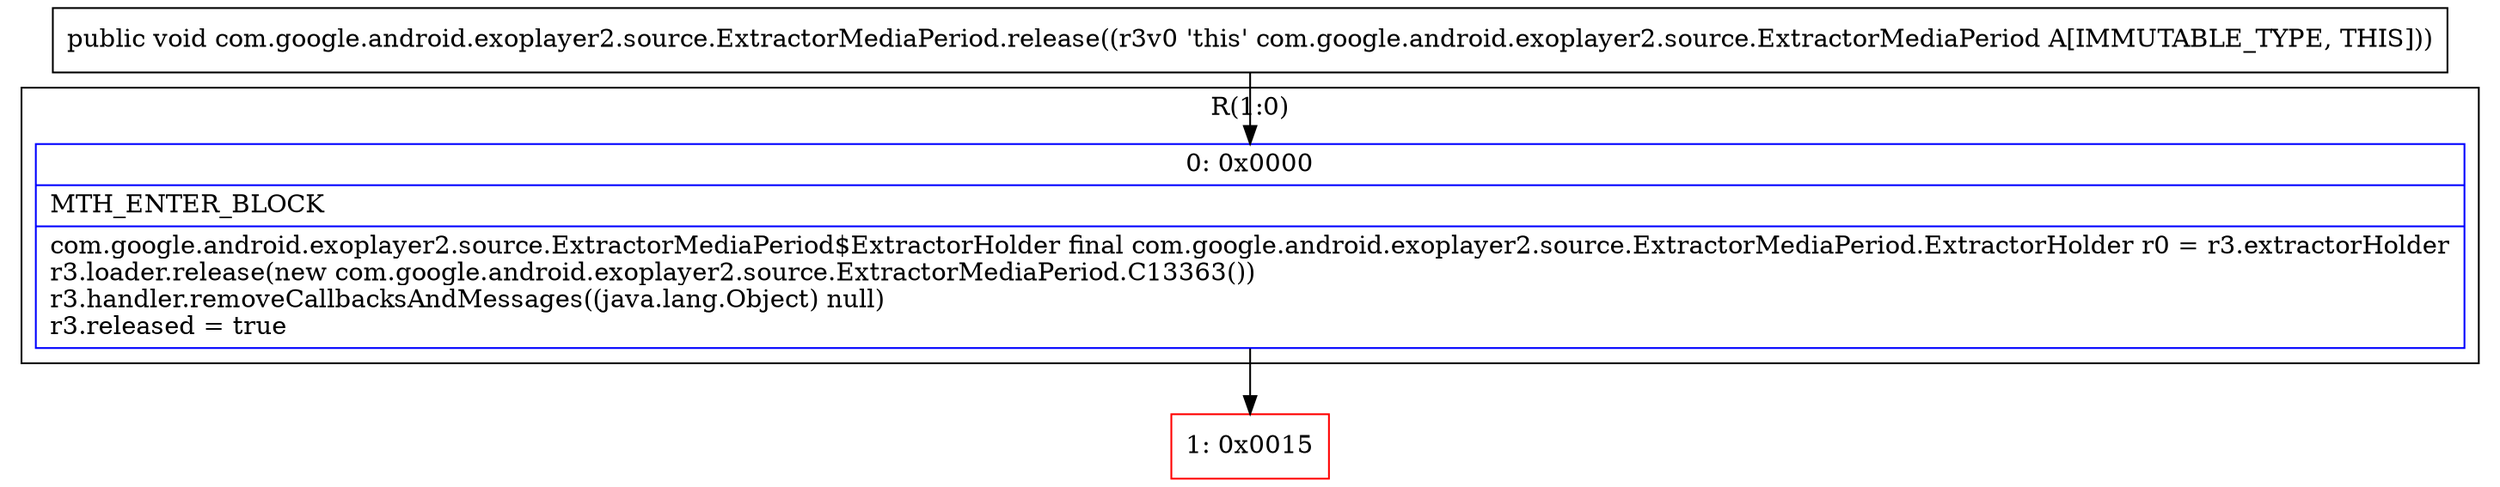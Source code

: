 digraph "CFG forcom.google.android.exoplayer2.source.ExtractorMediaPeriod.release()V" {
subgraph cluster_Region_2075229200 {
label = "R(1:0)";
node [shape=record,color=blue];
Node_0 [shape=record,label="{0\:\ 0x0000|MTH_ENTER_BLOCK\l|com.google.android.exoplayer2.source.ExtractorMediaPeriod$ExtractorHolder final com.google.android.exoplayer2.source.ExtractorMediaPeriod.ExtractorHolder r0 = r3.extractorHolder\lr3.loader.release(new com.google.android.exoplayer2.source.ExtractorMediaPeriod.C13363())\lr3.handler.removeCallbacksAndMessages((java.lang.Object) null)\lr3.released = true\l}"];
}
Node_1 [shape=record,color=red,label="{1\:\ 0x0015}"];
MethodNode[shape=record,label="{public void com.google.android.exoplayer2.source.ExtractorMediaPeriod.release((r3v0 'this' com.google.android.exoplayer2.source.ExtractorMediaPeriod A[IMMUTABLE_TYPE, THIS])) }"];
MethodNode -> Node_0;
Node_0 -> Node_1;
}

